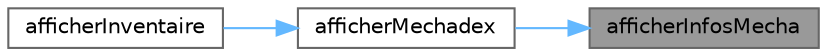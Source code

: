 digraph "afficherInfosMecha"
{
 // LATEX_PDF_SIZE
  bgcolor="transparent";
  edge [fontname=Helvetica,fontsize=10,labelfontname=Helvetica,labelfontsize=10];
  node [fontname=Helvetica,fontsize=10,shape=box,height=0.2,width=0.4];
  rankdir="RL";
  Node1 [id="Node000001",label="afficherInfosMecha",height=0.2,width=0.4,color="gray40", fillcolor="grey60", style="filled", fontcolor="black",tooltip="Affiche l'écran d'information détaillée d'un Mécha du joueur."];
  Node1 -> Node2 [id="edge1_Node000001_Node000002",dir="back",color="steelblue1",style="solid",tooltip=" "];
  Node2 [id="Node000002",label="afficherMechadex",height=0.2,width=0.4,color="grey40", fillcolor="white", style="filled",URL="$affichage_8c.html#aff36844a9bc0417b311b691e2957adae",tooltip="Affiche le Mechadex du joueur, listant tous ses Méchas capturés."];
  Node2 -> Node3 [id="edge2_Node000002_Node000003",dir="back",color="steelblue1",style="solid",tooltip=" "];
  Node3 [id="Node000003",label="afficherInventaire",height=0.2,width=0.4,color="grey40", fillcolor="white", style="filled",URL="$affichage_8c.html#a17c5a7569d3f699b38d5124f198e916a",tooltip="Affiche l'inventaire du joueur et permet d'utiliser certains objets."];
}
